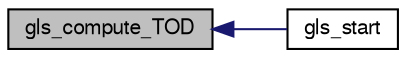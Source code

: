digraph "gls_compute_TOD"
{
  edge [fontname="FreeSans",fontsize="10",labelfontname="FreeSans",labelfontsize="10"];
  node [fontname="FreeSans",fontsize="10",shape=record];
  rankdir="LR";
  Node1 [label="gls_compute_TOD",height=0.2,width=0.4,color="black", fillcolor="grey75", style="filled", fontcolor="black"];
  Node1 -> Node2 [dir="back",color="midnightblue",fontsize="10",style="solid",fontname="FreeSans"];
  Node2 [label="gls_start",height=0.2,width=0.4,color="black", fillcolor="white", style="filled",URL="$nav__gls_8h.html#ae25a3367a042e88245ac09144b5a1364"];
}
